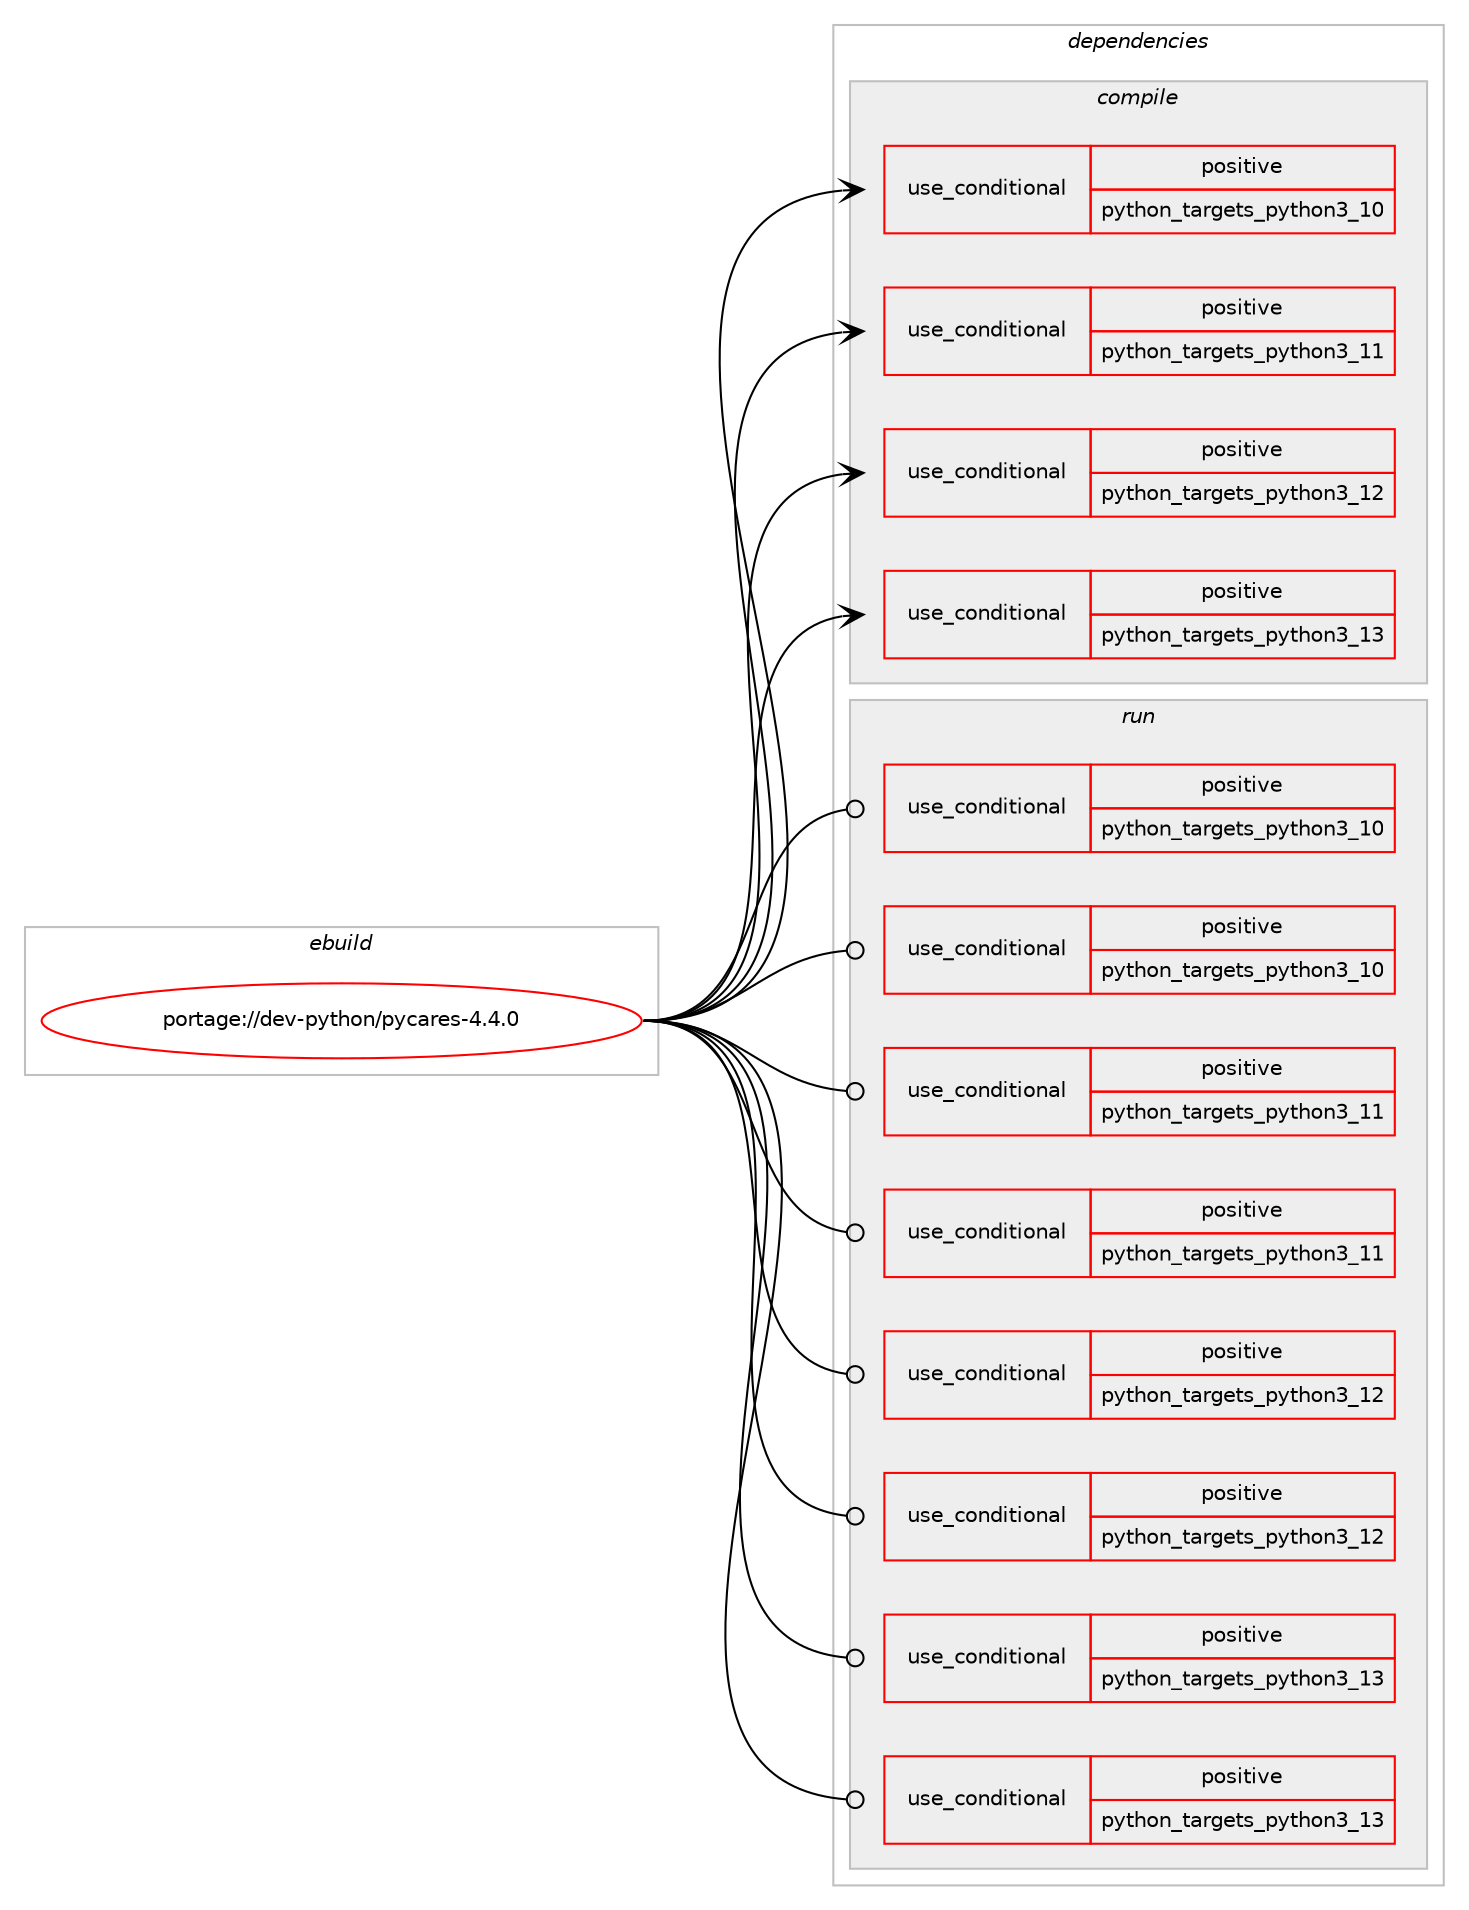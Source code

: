 digraph prolog {

# *************
# Graph options
# *************

newrank=true;
concentrate=true;
compound=true;
graph [rankdir=LR,fontname=Helvetica,fontsize=10,ranksep=1.5];#, ranksep=2.5, nodesep=0.2];
edge  [arrowhead=vee];
node  [fontname=Helvetica,fontsize=10];

# **********
# The ebuild
# **********

subgraph cluster_leftcol {
color=gray;
rank=same;
label=<<i>ebuild</i>>;
id [label="portage://dev-python/pycares-4.4.0", color=red, width=4, href="../dev-python/pycares-4.4.0.svg"];
}

# ****************
# The dependencies
# ****************

subgraph cluster_midcol {
color=gray;
label=<<i>dependencies</i>>;
subgraph cluster_compile {
fillcolor="#eeeeee";
style=filled;
label=<<i>compile</i>>;
subgraph cond35504 {
dependency78256 [label=<<TABLE BORDER="0" CELLBORDER="1" CELLSPACING="0" CELLPADDING="4"><TR><TD ROWSPAN="3" CELLPADDING="10">use_conditional</TD></TR><TR><TD>positive</TD></TR><TR><TD>python_targets_python3_10</TD></TR></TABLE>>, shape=none, color=red];
# *** BEGIN UNKNOWN DEPENDENCY TYPE (TODO) ***
# dependency78256 -> package_dependency(portage://dev-python/pycares-4.4.0,install,no,dev-lang,python,none,[,,],[slot(3.10)],[])
# *** END UNKNOWN DEPENDENCY TYPE (TODO) ***

}
id:e -> dependency78256:w [weight=20,style="solid",arrowhead="vee"];
subgraph cond35505 {
dependency78257 [label=<<TABLE BORDER="0" CELLBORDER="1" CELLSPACING="0" CELLPADDING="4"><TR><TD ROWSPAN="3" CELLPADDING="10">use_conditional</TD></TR><TR><TD>positive</TD></TR><TR><TD>python_targets_python3_11</TD></TR></TABLE>>, shape=none, color=red];
# *** BEGIN UNKNOWN DEPENDENCY TYPE (TODO) ***
# dependency78257 -> package_dependency(portage://dev-python/pycares-4.4.0,install,no,dev-lang,python,none,[,,],[slot(3.11)],[])
# *** END UNKNOWN DEPENDENCY TYPE (TODO) ***

}
id:e -> dependency78257:w [weight=20,style="solid",arrowhead="vee"];
subgraph cond35506 {
dependency78258 [label=<<TABLE BORDER="0" CELLBORDER="1" CELLSPACING="0" CELLPADDING="4"><TR><TD ROWSPAN="3" CELLPADDING="10">use_conditional</TD></TR><TR><TD>positive</TD></TR><TR><TD>python_targets_python3_12</TD></TR></TABLE>>, shape=none, color=red];
# *** BEGIN UNKNOWN DEPENDENCY TYPE (TODO) ***
# dependency78258 -> package_dependency(portage://dev-python/pycares-4.4.0,install,no,dev-lang,python,none,[,,],[slot(3.12)],[])
# *** END UNKNOWN DEPENDENCY TYPE (TODO) ***

}
id:e -> dependency78258:w [weight=20,style="solid",arrowhead="vee"];
subgraph cond35507 {
dependency78259 [label=<<TABLE BORDER="0" CELLBORDER="1" CELLSPACING="0" CELLPADDING="4"><TR><TD ROWSPAN="3" CELLPADDING="10">use_conditional</TD></TR><TR><TD>positive</TD></TR><TR><TD>python_targets_python3_13</TD></TR></TABLE>>, shape=none, color=red];
# *** BEGIN UNKNOWN DEPENDENCY TYPE (TODO) ***
# dependency78259 -> package_dependency(portage://dev-python/pycares-4.4.0,install,no,dev-lang,python,none,[,,],[slot(3.13)],[])
# *** END UNKNOWN DEPENDENCY TYPE (TODO) ***

}
id:e -> dependency78259:w [weight=20,style="solid",arrowhead="vee"];
# *** BEGIN UNKNOWN DEPENDENCY TYPE (TODO) ***
# id -> package_dependency(portage://dev-python/pycares-4.4.0,install,no,net-dns,c-ares,none,[,,],any_same_slot,[])
# *** END UNKNOWN DEPENDENCY TYPE (TODO) ***

}
subgraph cluster_compileandrun {
fillcolor="#eeeeee";
style=filled;
label=<<i>compile and run</i>>;
}
subgraph cluster_run {
fillcolor="#eeeeee";
style=filled;
label=<<i>run</i>>;
subgraph cond35508 {
dependency78260 [label=<<TABLE BORDER="0" CELLBORDER="1" CELLSPACING="0" CELLPADDING="4"><TR><TD ROWSPAN="3" CELLPADDING="10">use_conditional</TD></TR><TR><TD>positive</TD></TR><TR><TD>python_targets_python3_10</TD></TR></TABLE>>, shape=none, color=red];
# *** BEGIN UNKNOWN DEPENDENCY TYPE (TODO) ***
# dependency78260 -> package_dependency(portage://dev-python/pycares-4.4.0,run,no,dev-lang,python,none,[,,],[slot(3.10)],[])
# *** END UNKNOWN DEPENDENCY TYPE (TODO) ***

}
id:e -> dependency78260:w [weight=20,style="solid",arrowhead="odot"];
subgraph cond35509 {
dependency78261 [label=<<TABLE BORDER="0" CELLBORDER="1" CELLSPACING="0" CELLPADDING="4"><TR><TD ROWSPAN="3" CELLPADDING="10">use_conditional</TD></TR><TR><TD>positive</TD></TR><TR><TD>python_targets_python3_10</TD></TR></TABLE>>, shape=none, color=red];
# *** BEGIN UNKNOWN DEPENDENCY TYPE (TODO) ***
# dependency78261 -> package_dependency(portage://dev-python/pycares-4.4.0,run,no,dev-python,cffi,none,[,,],[],[use(optenable(python_targets_python3_10),negative),use(optenable(python_targets_python3_11),negative),use(optenable(python_targets_python3_12),negative),use(optenable(python_targets_python3_13),negative)])
# *** END UNKNOWN DEPENDENCY TYPE (TODO) ***

}
id:e -> dependency78261:w [weight=20,style="solid",arrowhead="odot"];
subgraph cond35510 {
dependency78262 [label=<<TABLE BORDER="0" CELLBORDER="1" CELLSPACING="0" CELLPADDING="4"><TR><TD ROWSPAN="3" CELLPADDING="10">use_conditional</TD></TR><TR><TD>positive</TD></TR><TR><TD>python_targets_python3_11</TD></TR></TABLE>>, shape=none, color=red];
# *** BEGIN UNKNOWN DEPENDENCY TYPE (TODO) ***
# dependency78262 -> package_dependency(portage://dev-python/pycares-4.4.0,run,no,dev-lang,python,none,[,,],[slot(3.11)],[])
# *** END UNKNOWN DEPENDENCY TYPE (TODO) ***

}
id:e -> dependency78262:w [weight=20,style="solid",arrowhead="odot"];
subgraph cond35511 {
dependency78263 [label=<<TABLE BORDER="0" CELLBORDER="1" CELLSPACING="0" CELLPADDING="4"><TR><TD ROWSPAN="3" CELLPADDING="10">use_conditional</TD></TR><TR><TD>positive</TD></TR><TR><TD>python_targets_python3_11</TD></TR></TABLE>>, shape=none, color=red];
# *** BEGIN UNKNOWN DEPENDENCY TYPE (TODO) ***
# dependency78263 -> package_dependency(portage://dev-python/pycares-4.4.0,run,no,dev-python,cffi,none,[,,],[],[use(optenable(python_targets_python3_10),negative),use(optenable(python_targets_python3_11),negative),use(optenable(python_targets_python3_12),negative),use(optenable(python_targets_python3_13),negative)])
# *** END UNKNOWN DEPENDENCY TYPE (TODO) ***

}
id:e -> dependency78263:w [weight=20,style="solid",arrowhead="odot"];
subgraph cond35512 {
dependency78264 [label=<<TABLE BORDER="0" CELLBORDER="1" CELLSPACING="0" CELLPADDING="4"><TR><TD ROWSPAN="3" CELLPADDING="10">use_conditional</TD></TR><TR><TD>positive</TD></TR><TR><TD>python_targets_python3_12</TD></TR></TABLE>>, shape=none, color=red];
# *** BEGIN UNKNOWN DEPENDENCY TYPE (TODO) ***
# dependency78264 -> package_dependency(portage://dev-python/pycares-4.4.0,run,no,dev-lang,python,none,[,,],[slot(3.12)],[])
# *** END UNKNOWN DEPENDENCY TYPE (TODO) ***

}
id:e -> dependency78264:w [weight=20,style="solid",arrowhead="odot"];
subgraph cond35513 {
dependency78265 [label=<<TABLE BORDER="0" CELLBORDER="1" CELLSPACING="0" CELLPADDING="4"><TR><TD ROWSPAN="3" CELLPADDING="10">use_conditional</TD></TR><TR><TD>positive</TD></TR><TR><TD>python_targets_python3_12</TD></TR></TABLE>>, shape=none, color=red];
# *** BEGIN UNKNOWN DEPENDENCY TYPE (TODO) ***
# dependency78265 -> package_dependency(portage://dev-python/pycares-4.4.0,run,no,dev-python,cffi,none,[,,],[],[use(optenable(python_targets_python3_10),negative),use(optenable(python_targets_python3_11),negative),use(optenable(python_targets_python3_12),negative),use(optenable(python_targets_python3_13),negative)])
# *** END UNKNOWN DEPENDENCY TYPE (TODO) ***

}
id:e -> dependency78265:w [weight=20,style="solid",arrowhead="odot"];
subgraph cond35514 {
dependency78266 [label=<<TABLE BORDER="0" CELLBORDER="1" CELLSPACING="0" CELLPADDING="4"><TR><TD ROWSPAN="3" CELLPADDING="10">use_conditional</TD></TR><TR><TD>positive</TD></TR><TR><TD>python_targets_python3_13</TD></TR></TABLE>>, shape=none, color=red];
# *** BEGIN UNKNOWN DEPENDENCY TYPE (TODO) ***
# dependency78266 -> package_dependency(portage://dev-python/pycares-4.4.0,run,no,dev-lang,python,none,[,,],[slot(3.13)],[])
# *** END UNKNOWN DEPENDENCY TYPE (TODO) ***

}
id:e -> dependency78266:w [weight=20,style="solid",arrowhead="odot"];
subgraph cond35515 {
dependency78267 [label=<<TABLE BORDER="0" CELLBORDER="1" CELLSPACING="0" CELLPADDING="4"><TR><TD ROWSPAN="3" CELLPADDING="10">use_conditional</TD></TR><TR><TD>positive</TD></TR><TR><TD>python_targets_python3_13</TD></TR></TABLE>>, shape=none, color=red];
# *** BEGIN UNKNOWN DEPENDENCY TYPE (TODO) ***
# dependency78267 -> package_dependency(portage://dev-python/pycares-4.4.0,run,no,dev-python,cffi,none,[,,],[],[use(optenable(python_targets_python3_10),negative),use(optenable(python_targets_python3_11),negative),use(optenable(python_targets_python3_12),negative),use(optenable(python_targets_python3_13),negative)])
# *** END UNKNOWN DEPENDENCY TYPE (TODO) ***

}
id:e -> dependency78267:w [weight=20,style="solid",arrowhead="odot"];
# *** BEGIN UNKNOWN DEPENDENCY TYPE (TODO) ***
# id -> package_dependency(portage://dev-python/pycares-4.4.0,run,no,dev-python,idna,none,[,,],[],[use(optenable(python_targets_python3_10),negative),use(optenable(python_targets_python3_11),negative),use(optenable(python_targets_python3_12),negative),use(optenable(python_targets_python3_13),negative)])
# *** END UNKNOWN DEPENDENCY TYPE (TODO) ***

# *** BEGIN UNKNOWN DEPENDENCY TYPE (TODO) ***
# id -> package_dependency(portage://dev-python/pycares-4.4.0,run,no,net-dns,c-ares,none,[,,],any_same_slot,[])
# *** END UNKNOWN DEPENDENCY TYPE (TODO) ***

}
}

# **************
# The candidates
# **************

subgraph cluster_choices {
rank=same;
color=gray;
label=<<i>candidates</i>>;

}

}
